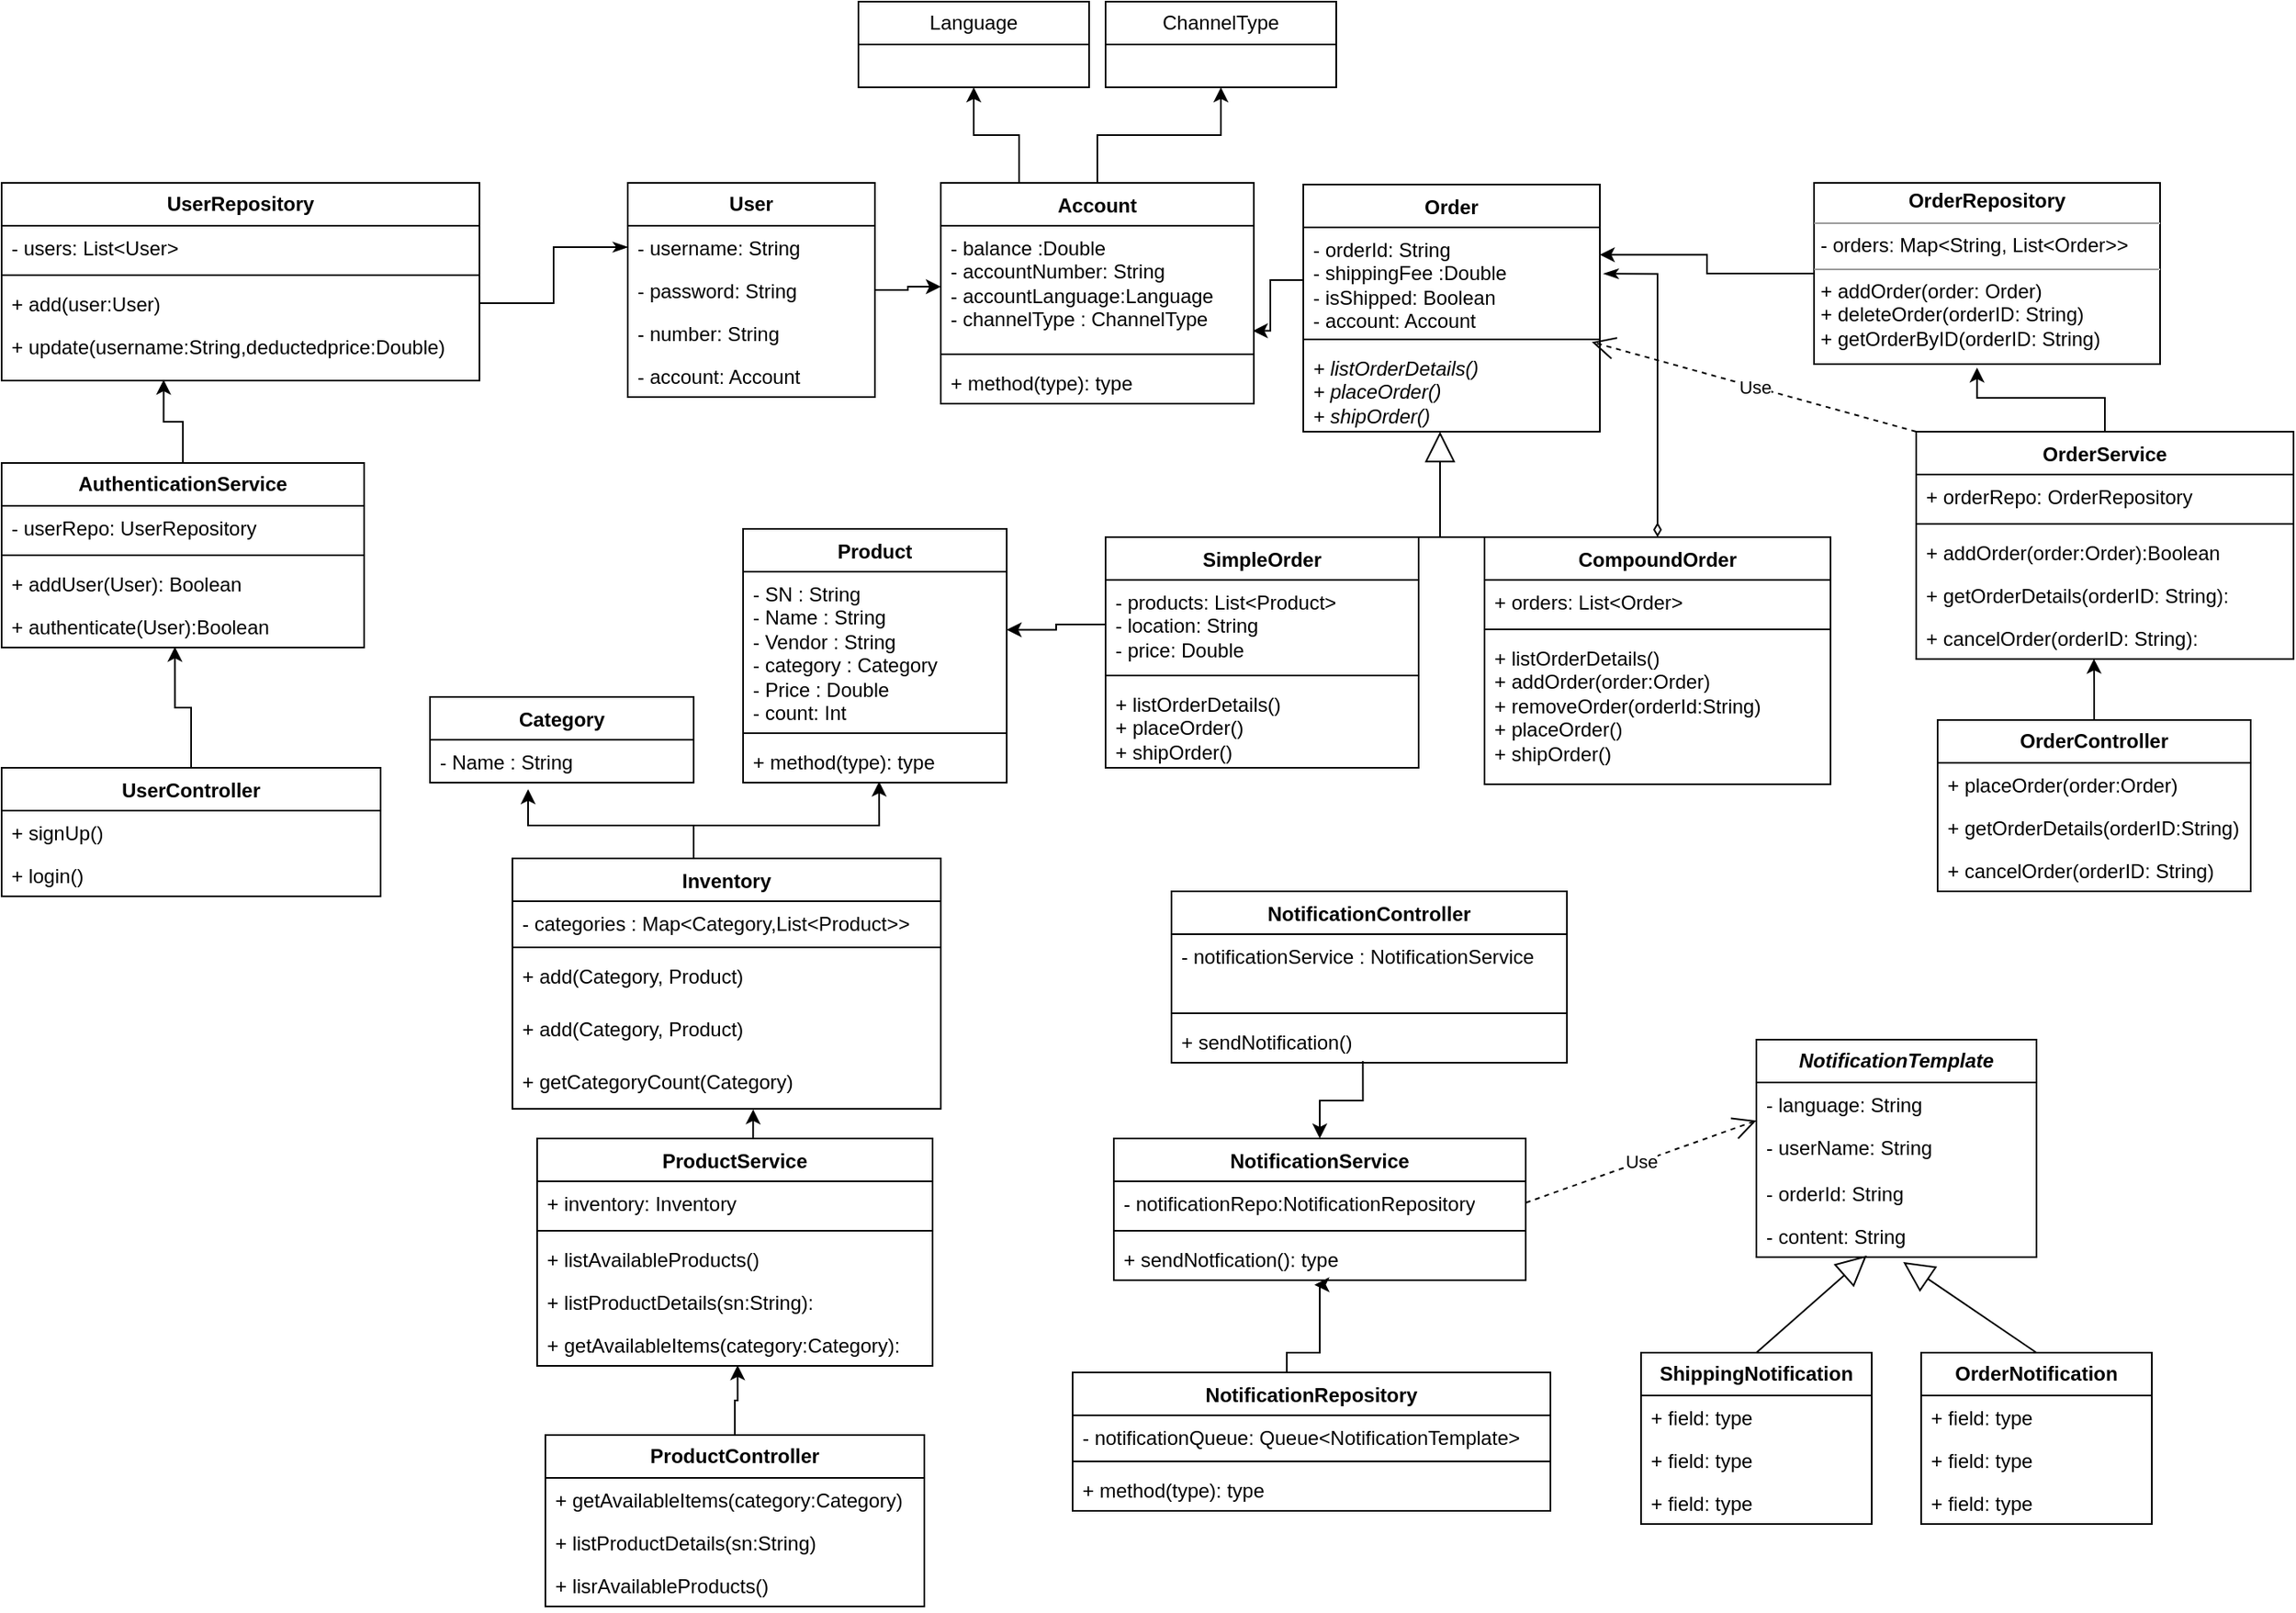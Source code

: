 <mxfile version="22.1.11" type="device">
  <diagram name="Page-1" id="ezWB19gvRVHxyUMwyJo4">
    <mxGraphModel dx="2140" dy="1865" grid="1" gridSize="10" guides="1" tooltips="1" connect="1" arrows="1" fold="1" page="1" pageScale="1" pageWidth="827" pageHeight="1169" background="none" math="0" shadow="0">
      <root>
        <mxCell id="0" />
        <mxCell id="1" parent="0" />
        <mxCell id="jAd_0k3JoRh1aV_-WotN-58" style="edgeStyle=orthogonalEdgeStyle;rounded=0;orthogonalLoop=1;jettySize=auto;html=1;entryX=0.372;entryY=1.154;entryDx=0;entryDy=0;entryPerimeter=0;" parent="1" source="sSTxeFwzz6aE_10y11AU-1" target="sSTxeFwzz6aE_10y11AU-6" edge="1">
          <mxGeometry relative="1" as="geometry">
            <mxPoint x="10" y="330" as="targetPoint" />
            <Array as="points">
              <mxPoint x="110" y="420" />
              <mxPoint x="10" y="420" />
            </Array>
          </mxGeometry>
        </mxCell>
        <mxCell id="sSTxeFwzz6aE_10y11AU-1" value="Inventory" style="swimlane;fontStyle=1;align=center;verticalAlign=top;childLayout=stackLayout;horizontal=1;startSize=26;horizontalStack=0;resizeParent=1;resizeParentMax=0;resizeLast=0;collapsible=1;marginBottom=0;whiteSpace=wrap;html=1;" parent="1" vertex="1">
          <mxGeometry y="440" width="260" height="152" as="geometry" />
        </mxCell>
        <mxCell id="sSTxeFwzz6aE_10y11AU-2" value="- categories : Map&amp;lt;Category,List&amp;lt;Product&amp;gt;&amp;gt;" style="text;strokeColor=none;fillColor=none;align=left;verticalAlign=top;spacingLeft=4;spacingRight=4;overflow=hidden;rotatable=0;points=[[0,0.5],[1,0.5]];portConstraint=eastwest;whiteSpace=wrap;html=1;" parent="sSTxeFwzz6aE_10y11AU-1" vertex="1">
          <mxGeometry y="26" width="260" height="24" as="geometry" />
        </mxCell>
        <mxCell id="sSTxeFwzz6aE_10y11AU-3" value="" style="line;strokeWidth=1;fillColor=none;align=left;verticalAlign=middle;spacingTop=-1;spacingLeft=3;spacingRight=3;rotatable=0;labelPosition=right;points=[];portConstraint=eastwest;strokeColor=inherit;" parent="sSTxeFwzz6aE_10y11AU-1" vertex="1">
          <mxGeometry y="50" width="260" height="8" as="geometry" />
        </mxCell>
        <mxCell id="XPgr3p0GNO_WvnNz8szD-36" value="+ add(Category, Product)" style="text;strokeColor=none;fillColor=none;align=left;verticalAlign=top;spacingLeft=4;spacingRight=4;overflow=hidden;rotatable=0;points=[[0,0.5],[1,0.5]];portConstraint=eastwest;whiteSpace=wrap;html=1;" parent="sSTxeFwzz6aE_10y11AU-1" vertex="1">
          <mxGeometry y="58" width="260" height="32" as="geometry" />
        </mxCell>
        <mxCell id="sSTxeFwzz6aE_10y11AU-4" value="+ add(Category, Product)" style="text;strokeColor=none;fillColor=none;align=left;verticalAlign=top;spacingLeft=4;spacingRight=4;overflow=hidden;rotatable=0;points=[[0,0.5],[1,0.5]];portConstraint=eastwest;whiteSpace=wrap;html=1;" parent="sSTxeFwzz6aE_10y11AU-1" vertex="1">
          <mxGeometry y="90" width="260" height="32" as="geometry" />
        </mxCell>
        <mxCell id="uDgZ4zNsF0MYCXIghiHv-1" value="+ getCategoryCount(Category)" style="text;strokeColor=none;fillColor=none;align=left;verticalAlign=top;spacingLeft=4;spacingRight=4;overflow=hidden;rotatable=0;points=[[0,0.5],[1,0.5]];portConstraint=eastwest;whiteSpace=wrap;html=1;" parent="sSTxeFwzz6aE_10y11AU-1" vertex="1">
          <mxGeometry y="122" width="260" height="30" as="geometry" />
        </mxCell>
        <mxCell id="sSTxeFwzz6aE_10y11AU-9" value="Product" style="swimlane;fontStyle=1;align=center;verticalAlign=top;childLayout=stackLayout;horizontal=1;startSize=26;horizontalStack=0;resizeParent=1;resizeParentMax=0;resizeLast=0;collapsible=1;marginBottom=0;whiteSpace=wrap;html=1;" parent="1" vertex="1">
          <mxGeometry x="140" y="240" width="160" height="154" as="geometry" />
        </mxCell>
        <mxCell id="sSTxeFwzz6aE_10y11AU-10" value="- SN : String&lt;br&gt;- Name : String&lt;br&gt;- Vendor : String&lt;br&gt;- category : Category&lt;br&gt;- Price : Double&lt;br&gt;- count: Int" style="text;strokeColor=none;fillColor=none;align=left;verticalAlign=top;spacingLeft=4;spacingRight=4;overflow=hidden;rotatable=0;points=[[0,0.5],[1,0.5]];portConstraint=eastwest;whiteSpace=wrap;html=1;" parent="sSTxeFwzz6aE_10y11AU-9" vertex="1">
          <mxGeometry y="26" width="160" height="94" as="geometry" />
        </mxCell>
        <mxCell id="sSTxeFwzz6aE_10y11AU-11" value="" style="line;strokeWidth=1;fillColor=none;align=left;verticalAlign=middle;spacingTop=-1;spacingLeft=3;spacingRight=3;rotatable=0;labelPosition=right;points=[];portConstraint=eastwest;strokeColor=inherit;" parent="sSTxeFwzz6aE_10y11AU-9" vertex="1">
          <mxGeometry y="120" width="160" height="8" as="geometry" />
        </mxCell>
        <mxCell id="sSTxeFwzz6aE_10y11AU-12" value="+ method(type): type" style="text;strokeColor=none;fillColor=none;align=left;verticalAlign=top;spacingLeft=4;spacingRight=4;overflow=hidden;rotatable=0;points=[[0,0.5],[1,0.5]];portConstraint=eastwest;whiteSpace=wrap;html=1;" parent="sSTxeFwzz6aE_10y11AU-9" vertex="1">
          <mxGeometry y="128" width="160" height="26" as="geometry" />
        </mxCell>
        <mxCell id="jAd_0k3JoRh1aV_-WotN-1" value="&lt;b&gt;User&lt;/b&gt;" style="swimlane;fontStyle=0;childLayout=stackLayout;horizontal=1;startSize=26;fillColor=none;horizontalStack=0;resizeParent=1;resizeParentMax=0;resizeLast=0;collapsible=1;marginBottom=0;whiteSpace=wrap;html=1;" parent="1" vertex="1">
          <mxGeometry x="70" y="30" width="150" height="130" as="geometry" />
        </mxCell>
        <mxCell id="jAd_0k3JoRh1aV_-WotN-2" value="- username: String" style="text;strokeColor=none;fillColor=none;align=left;verticalAlign=top;spacingLeft=4;spacingRight=4;overflow=hidden;rotatable=0;points=[[0,0.5],[1,0.5]];portConstraint=eastwest;whiteSpace=wrap;html=1;" parent="jAd_0k3JoRh1aV_-WotN-1" vertex="1">
          <mxGeometry y="26" width="150" height="26" as="geometry" />
        </mxCell>
        <mxCell id="jAd_0k3JoRh1aV_-WotN-3" value="- password: String" style="text;strokeColor=none;fillColor=none;align=left;verticalAlign=top;spacingLeft=4;spacingRight=4;overflow=hidden;rotatable=0;points=[[0,0.5],[1,0.5]];portConstraint=eastwest;whiteSpace=wrap;html=1;" parent="jAd_0k3JoRh1aV_-WotN-1" vertex="1">
          <mxGeometry y="52" width="150" height="26" as="geometry" />
        </mxCell>
        <mxCell id="jAd_0k3JoRh1aV_-WotN-4" value="- number: String" style="text;strokeColor=none;fillColor=none;align=left;verticalAlign=top;spacingLeft=4;spacingRight=4;overflow=hidden;rotatable=0;points=[[0,0.5],[1,0.5]];portConstraint=eastwest;whiteSpace=wrap;html=1;" parent="jAd_0k3JoRh1aV_-WotN-1" vertex="1">
          <mxGeometry y="78" width="150" height="26" as="geometry" />
        </mxCell>
        <mxCell id="jAd_0k3JoRh1aV_-WotN-47" value="- account: Account" style="text;strokeColor=none;fillColor=none;align=left;verticalAlign=top;spacingLeft=4;spacingRight=4;overflow=hidden;rotatable=0;points=[[0,0.5],[1,0.5]];portConstraint=eastwest;whiteSpace=wrap;html=1;" parent="jAd_0k3JoRh1aV_-WotN-1" vertex="1">
          <mxGeometry y="104" width="150" height="26" as="geometry" />
        </mxCell>
        <mxCell id="H5YXKVOn2lbgcyIjDE7c-7" style="edgeStyle=orthogonalEdgeStyle;rounded=0;orthogonalLoop=1;jettySize=auto;html=1;exitX=0.5;exitY=0;exitDx=0;exitDy=0;entryX=0.5;entryY=1;entryDx=0;entryDy=0;" edge="1" parent="1" source="jAd_0k3JoRh1aV_-WotN-6" target="H5YXKVOn2lbgcyIjDE7c-2">
          <mxGeometry relative="1" as="geometry" />
        </mxCell>
        <mxCell id="H5YXKVOn2lbgcyIjDE7c-14" style="edgeStyle=orthogonalEdgeStyle;rounded=0;orthogonalLoop=1;jettySize=auto;html=1;exitX=0.25;exitY=0;exitDx=0;exitDy=0;entryX=0.5;entryY=1;entryDx=0;entryDy=0;" edge="1" parent="1" source="jAd_0k3JoRh1aV_-WotN-6" target="H5YXKVOn2lbgcyIjDE7c-13">
          <mxGeometry relative="1" as="geometry" />
        </mxCell>
        <mxCell id="jAd_0k3JoRh1aV_-WotN-6" value="Account" style="swimlane;fontStyle=1;align=center;verticalAlign=top;childLayout=stackLayout;horizontal=1;startSize=26;horizontalStack=0;resizeParent=1;resizeParentMax=0;resizeLast=0;collapsible=1;marginBottom=0;whiteSpace=wrap;html=1;" parent="1" vertex="1">
          <mxGeometry x="260" y="30" width="190" height="134" as="geometry" />
        </mxCell>
        <mxCell id="jAd_0k3JoRh1aV_-WotN-7" value="- balance :Double&lt;br&gt;- accountNumber: String&lt;br&gt;- accountLanguage:Language&lt;br&gt;- channelType : ChannelType" style="text;strokeColor=none;fillColor=none;align=left;verticalAlign=top;spacingLeft=4;spacingRight=4;overflow=hidden;rotatable=0;points=[[0,0.5],[1,0.5]];portConstraint=eastwest;whiteSpace=wrap;html=1;" parent="jAd_0k3JoRh1aV_-WotN-6" vertex="1">
          <mxGeometry y="26" width="190" height="74" as="geometry" />
        </mxCell>
        <mxCell id="jAd_0k3JoRh1aV_-WotN-8" value="" style="line;strokeWidth=1;fillColor=none;align=left;verticalAlign=middle;spacingTop=-1;spacingLeft=3;spacingRight=3;rotatable=0;labelPosition=right;points=[];portConstraint=eastwest;strokeColor=inherit;" parent="jAd_0k3JoRh1aV_-WotN-6" vertex="1">
          <mxGeometry y="100" width="190" height="8" as="geometry" />
        </mxCell>
        <mxCell id="jAd_0k3JoRh1aV_-WotN-9" value="+ method(type): type" style="text;strokeColor=none;fillColor=none;align=left;verticalAlign=top;spacingLeft=4;spacingRight=4;overflow=hidden;rotatable=0;points=[[0,0.5],[1,0.5]];portConstraint=eastwest;whiteSpace=wrap;html=1;" parent="jAd_0k3JoRh1aV_-WotN-6" vertex="1">
          <mxGeometry y="108" width="190" height="26" as="geometry" />
        </mxCell>
        <mxCell id="jAd_0k3JoRh1aV_-WotN-15" value="Order" style="swimlane;fontStyle=1;align=center;verticalAlign=top;childLayout=stackLayout;horizontal=1;startSize=26;horizontalStack=0;resizeParent=1;resizeParentMax=0;resizeLast=0;collapsible=1;marginBottom=0;whiteSpace=wrap;html=1;" parent="1" vertex="1">
          <mxGeometry x="480" y="31" width="180" height="150" as="geometry" />
        </mxCell>
        <mxCell id="jAd_0k3JoRh1aV_-WotN-16" value="- orderId: String&lt;br&gt;- shippingFee :Double&lt;br&gt;- isShipped: Boolean&lt;br&gt;- account: Account" style="text;strokeColor=none;fillColor=none;align=left;verticalAlign=top;spacingLeft=4;spacingRight=4;overflow=hidden;rotatable=0;points=[[0,0.5],[1,0.5]];portConstraint=eastwest;whiteSpace=wrap;html=1;" parent="jAd_0k3JoRh1aV_-WotN-15" vertex="1">
          <mxGeometry y="26" width="180" height="64" as="geometry" />
        </mxCell>
        <mxCell id="jAd_0k3JoRh1aV_-WotN-17" value="" style="line;strokeWidth=1;fillColor=none;align=left;verticalAlign=middle;spacingTop=-1;spacingLeft=3;spacingRight=3;rotatable=0;labelPosition=right;points=[];portConstraint=eastwest;strokeColor=inherit;" parent="jAd_0k3JoRh1aV_-WotN-15" vertex="1">
          <mxGeometry y="90" width="180" height="8" as="geometry" />
        </mxCell>
        <mxCell id="jAd_0k3JoRh1aV_-WotN-18" value="&lt;i&gt;+ listOrderDetails()&lt;br&gt;+ placeOrder()&lt;br&gt;+ shipOrder()&lt;br&gt;&lt;br&gt;&lt;/i&gt;" style="text;strokeColor=none;fillColor=none;align=left;verticalAlign=top;spacingLeft=4;spacingRight=4;overflow=hidden;rotatable=0;points=[[0,0.5],[1,0.5]];portConstraint=eastwest;whiteSpace=wrap;html=1;" parent="jAd_0k3JoRh1aV_-WotN-15" vertex="1">
          <mxGeometry y="98" width="180" height="52" as="geometry" />
        </mxCell>
        <mxCell id="jAd_0k3JoRh1aV_-WotN-37" style="edgeStyle=orthogonalEdgeStyle;rounded=0;orthogonalLoop=1;jettySize=auto;html=1;endArrow=none;endFill=0;" parent="1" source="jAd_0k3JoRh1aV_-WotN-23" edge="1">
          <mxGeometry relative="1" as="geometry">
            <mxPoint x="560" y="245" as="targetPoint" />
            <Array as="points">
              <mxPoint x="650" y="245" />
              <mxPoint x="650" y="245" />
            </Array>
          </mxGeometry>
        </mxCell>
        <mxCell id="jAd_0k3JoRh1aV_-WotN-23" value="CompoundOrder" style="swimlane;fontStyle=1;align=center;verticalAlign=top;childLayout=stackLayout;horizontal=1;startSize=26;horizontalStack=0;resizeParent=1;resizeParentMax=0;resizeLast=0;collapsible=1;marginBottom=0;whiteSpace=wrap;html=1;" parent="1" vertex="1">
          <mxGeometry x="590" y="245" width="210" height="150" as="geometry" />
        </mxCell>
        <mxCell id="jAd_0k3JoRh1aV_-WotN-24" value="+ orders: List&amp;lt;Order&amp;gt;" style="text;strokeColor=none;fillColor=none;align=left;verticalAlign=top;spacingLeft=4;spacingRight=4;overflow=hidden;rotatable=0;points=[[0,0.5],[1,0.5]];portConstraint=eastwest;whiteSpace=wrap;html=1;" parent="jAd_0k3JoRh1aV_-WotN-23" vertex="1">
          <mxGeometry y="26" width="210" height="26" as="geometry" />
        </mxCell>
        <mxCell id="jAd_0k3JoRh1aV_-WotN-25" value="" style="line;strokeWidth=1;fillColor=none;align=left;verticalAlign=middle;spacingTop=-1;spacingLeft=3;spacingRight=3;rotatable=0;labelPosition=right;points=[];portConstraint=eastwest;strokeColor=inherit;" parent="jAd_0k3JoRh1aV_-WotN-23" vertex="1">
          <mxGeometry y="52" width="210" height="8" as="geometry" />
        </mxCell>
        <mxCell id="jAd_0k3JoRh1aV_-WotN-26" value="+ listOrderDetails()&lt;br&gt;+ addOrder(order:Order)&lt;br&gt;+ removeOrder(orderId:String)&lt;br style=&quot;border-color: var(--border-color);&quot;&gt;+ placeOrder()&lt;br style=&quot;border-color: var(--border-color);&quot;&gt;+ shipOrder()" style="text;strokeColor=none;fillColor=none;align=left;verticalAlign=top;spacingLeft=4;spacingRight=4;overflow=hidden;rotatable=0;points=[[0,0.5],[1,0.5]];portConstraint=eastwest;whiteSpace=wrap;html=1;" parent="jAd_0k3JoRh1aV_-WotN-23" vertex="1">
          <mxGeometry y="60" width="210" height="90" as="geometry" />
        </mxCell>
        <mxCell id="jAd_0k3JoRh1aV_-WotN-31" value="" style="endArrow=block;endSize=16;endFill=0;html=1;rounded=0;exitX=0.5;exitY=0;exitDx=0;exitDy=0;" parent="1" source="jAd_0k3JoRh1aV_-WotN-39" edge="1">
          <mxGeometry x="0.54" y="-5" width="160" relative="1" as="geometry">
            <mxPoint x="442.64" y="325.6" as="sourcePoint" />
            <mxPoint x="563" y="181" as="targetPoint" />
            <Array as="points">
              <mxPoint x="563" y="245" />
            </Array>
            <mxPoint as="offset" />
          </mxGeometry>
        </mxCell>
        <mxCell id="jAd_0k3JoRh1aV_-WotN-38" style="edgeStyle=orthogonalEdgeStyle;rounded=0;orthogonalLoop=1;jettySize=auto;html=1;entryX=1.013;entryY=0.44;entryDx=0;entryDy=0;entryPerimeter=0;startArrow=diamondThin;startFill=0;targetPerimeterSpacing=5;endArrow=classicThin;endFill=1;" parent="1" source="jAd_0k3JoRh1aV_-WotN-23" target="jAd_0k3JoRh1aV_-WotN-16" edge="1">
          <mxGeometry relative="1" as="geometry" />
        </mxCell>
        <mxCell id="jAd_0k3JoRh1aV_-WotN-39" value="SimpleOrder" style="swimlane;fontStyle=1;align=center;verticalAlign=top;childLayout=stackLayout;horizontal=1;startSize=26;horizontalStack=0;resizeParent=1;resizeParentMax=0;resizeLast=0;collapsible=1;marginBottom=0;whiteSpace=wrap;html=1;" parent="1" vertex="1">
          <mxGeometry x="360" y="245" width="190" height="140" as="geometry" />
        </mxCell>
        <mxCell id="jAd_0k3JoRh1aV_-WotN-40" value="- products: List&amp;lt;Product&amp;gt;&lt;br&gt;- location: String&lt;br&gt;- price: Double" style="text;strokeColor=none;fillColor=none;align=left;verticalAlign=top;spacingLeft=4;spacingRight=4;overflow=hidden;rotatable=0;points=[[0,0.5],[1,0.5]];portConstraint=eastwest;whiteSpace=wrap;html=1;" parent="jAd_0k3JoRh1aV_-WotN-39" vertex="1">
          <mxGeometry y="26" width="190" height="54" as="geometry" />
        </mxCell>
        <mxCell id="jAd_0k3JoRh1aV_-WotN-41" value="" style="line;strokeWidth=1;fillColor=none;align=left;verticalAlign=middle;spacingTop=-1;spacingLeft=3;spacingRight=3;rotatable=0;labelPosition=right;points=[];portConstraint=eastwest;strokeColor=inherit;" parent="jAd_0k3JoRh1aV_-WotN-39" vertex="1">
          <mxGeometry y="80" width="190" height="8" as="geometry" />
        </mxCell>
        <mxCell id="jAd_0k3JoRh1aV_-WotN-42" value="&lt;span style=&quot;border-color: var(--border-color);&quot;&gt;+ listOrderDetails()&lt;br&gt;&lt;span style=&quot;border-color: var(--border-color);&quot;&gt;+ placeOrder()&lt;br style=&quot;border-color: var(--border-color);&quot;&gt;+ shipOrder()&lt;/span&gt;&lt;br&gt;&lt;/span&gt;" style="text;strokeColor=none;fillColor=none;align=left;verticalAlign=top;spacingLeft=4;spacingRight=4;overflow=hidden;rotatable=0;points=[[0,0.5],[1,0.5]];portConstraint=eastwest;whiteSpace=wrap;html=1;" parent="jAd_0k3JoRh1aV_-WotN-39" vertex="1">
          <mxGeometry y="88" width="190" height="52" as="geometry" />
        </mxCell>
        <mxCell id="jAd_0k3JoRh1aV_-WotN-44" value="&lt;p style=&quot;margin:0px;margin-top:4px;text-align:center;&quot;&gt;&lt;b&gt;OrderRepository&lt;/b&gt;&lt;/p&gt;&lt;hr size=&quot;1&quot;&gt;&lt;p style=&quot;margin:0px;margin-left:4px;&quot;&gt;- orders: Map&amp;lt;String, List&amp;lt;Order&amp;gt;&amp;gt;&lt;/p&gt;&lt;hr size=&quot;1&quot;&gt;&lt;p style=&quot;margin:0px;margin-left:4px;&quot;&gt;+ addOrder(order: Order)&lt;/p&gt;&lt;p style=&quot;margin:0px;margin-left:4px;&quot;&gt;+ deleteOrder(orderID: String)&lt;/p&gt;&lt;p style=&quot;margin:0px;margin-left:4px;&quot;&gt;+ getOrderByID(orderID: String)&lt;/p&gt;" style="verticalAlign=top;align=left;overflow=fill;fontSize=12;fontFamily=Helvetica;html=1;whiteSpace=wrap;" parent="1" vertex="1">
          <mxGeometry x="790" y="30" width="210" height="110" as="geometry" />
        </mxCell>
        <mxCell id="jAd_0k3JoRh1aV_-WotN-48" style="edgeStyle=orthogonalEdgeStyle;rounded=0;orthogonalLoop=1;jettySize=auto;html=1;entryX=0.997;entryY=0.862;entryDx=0;entryDy=0;entryPerimeter=0;" parent="1" source="jAd_0k3JoRh1aV_-WotN-16" target="jAd_0k3JoRh1aV_-WotN-7" edge="1">
          <mxGeometry relative="1" as="geometry" />
        </mxCell>
        <mxCell id="jAd_0k3JoRh1aV_-WotN-49" style="edgeStyle=orthogonalEdgeStyle;rounded=0;orthogonalLoop=1;jettySize=auto;html=1;entryX=1;entryY=0.259;entryDx=0;entryDy=0;entryPerimeter=0;" parent="1" source="jAd_0k3JoRh1aV_-WotN-44" target="jAd_0k3JoRh1aV_-WotN-16" edge="1">
          <mxGeometry relative="1" as="geometry" />
        </mxCell>
        <mxCell id="sSTxeFwzz6aE_10y11AU-5" value="Category" style="swimlane;fontStyle=1;align=center;verticalAlign=top;childLayout=stackLayout;horizontal=1;startSize=26;horizontalStack=0;resizeParent=1;resizeParentMax=0;resizeLast=0;collapsible=1;marginBottom=0;whiteSpace=wrap;html=1;" parent="1" vertex="1">
          <mxGeometry x="-50" y="342" width="160" height="52" as="geometry" />
        </mxCell>
        <mxCell id="sSTxeFwzz6aE_10y11AU-6" value="- Name : String" style="text;strokeColor=none;fillColor=none;align=left;verticalAlign=top;spacingLeft=4;spacingRight=4;overflow=hidden;rotatable=0;points=[[0,0.5],[1,0.5]];portConstraint=eastwest;whiteSpace=wrap;html=1;" parent="sSTxeFwzz6aE_10y11AU-5" vertex="1">
          <mxGeometry y="26" width="160" height="26" as="geometry" />
        </mxCell>
        <mxCell id="jAd_0k3JoRh1aV_-WotN-50" style="edgeStyle=orthogonalEdgeStyle;rounded=0;orthogonalLoop=1;jettySize=auto;html=1;entryX=1;entryY=0.375;entryDx=0;entryDy=0;entryPerimeter=0;" parent="1" source="jAd_0k3JoRh1aV_-WotN-40" target="sSTxeFwzz6aE_10y11AU-10" edge="1">
          <mxGeometry relative="1" as="geometry" />
        </mxCell>
        <mxCell id="jAd_0k3JoRh1aV_-WotN-57" style="edgeStyle=orthogonalEdgeStyle;rounded=0;orthogonalLoop=1;jettySize=auto;html=1;entryX=0.516;entryY=0.977;entryDx=0;entryDy=0;entryPerimeter=0;" parent="1" source="sSTxeFwzz6aE_10y11AU-1" target="sSTxeFwzz6aE_10y11AU-12" edge="1">
          <mxGeometry relative="1" as="geometry">
            <Array as="points">
              <mxPoint x="110" y="420" />
              <mxPoint x="223" y="420" />
            </Array>
          </mxGeometry>
        </mxCell>
        <mxCell id="jAd_0k3JoRh1aV_-WotN-73" style="edgeStyle=orthogonalEdgeStyle;rounded=0;orthogonalLoop=1;jettySize=auto;html=1;entryX=0.478;entryY=0.985;entryDx=0;entryDy=0;entryPerimeter=0;" parent="1" source="jAd_0k3JoRh1aV_-WotN-59" target="jAd_0k3JoRh1aV_-WotN-71" edge="1">
          <mxGeometry relative="1" as="geometry">
            <Array as="points" />
            <mxPoint x="-515" y="158" as="targetPoint" />
          </mxGeometry>
        </mxCell>
        <mxCell id="jAd_0k3JoRh1aV_-WotN-59" value="UserController" style="swimlane;fontStyle=1;align=center;verticalAlign=top;childLayout=stackLayout;horizontal=1;startSize=26;horizontalStack=0;resizeParent=1;resizeParentMax=0;resizeLast=0;collapsible=1;marginBottom=0;whiteSpace=wrap;html=1;" parent="1" vertex="1">
          <mxGeometry x="-310" y="385" width="230" height="78" as="geometry" />
        </mxCell>
        <mxCell id="jAd_0k3JoRh1aV_-WotN-62" value="+ signUp()" style="text;strokeColor=none;fillColor=none;align=left;verticalAlign=top;spacingLeft=4;spacingRight=4;overflow=hidden;rotatable=0;points=[[0,0.5],[1,0.5]];portConstraint=eastwest;whiteSpace=wrap;html=1;" parent="jAd_0k3JoRh1aV_-WotN-59" vertex="1">
          <mxGeometry y="26" width="230" height="26" as="geometry" />
        </mxCell>
        <mxCell id="jAd_0k3JoRh1aV_-WotN-79" value="+ login()" style="text;strokeColor=none;fillColor=none;align=left;verticalAlign=top;spacingLeft=4;spacingRight=4;overflow=hidden;rotatable=0;points=[[0,0.5],[1,0.5]];portConstraint=eastwest;whiteSpace=wrap;html=1;" parent="jAd_0k3JoRh1aV_-WotN-59" vertex="1">
          <mxGeometry y="52" width="230" height="26" as="geometry" />
        </mxCell>
        <mxCell id="jAd_0k3JoRh1aV_-WotN-64" value="&lt;b&gt;UserRepository&lt;/b&gt;" style="swimlane;fontStyle=0;childLayout=stackLayout;horizontal=1;startSize=26;fillColor=none;horizontalStack=0;resizeParent=1;resizeParentMax=0;resizeLast=0;collapsible=1;marginBottom=0;whiteSpace=wrap;html=1;" parent="1" vertex="1">
          <mxGeometry x="-310" y="30" width="290" height="120" as="geometry" />
        </mxCell>
        <mxCell id="jAd_0k3JoRh1aV_-WotN-86" value="- users: List&amp;lt;User&amp;gt;" style="text;strokeColor=none;fillColor=none;align=left;verticalAlign=top;spacingLeft=4;spacingRight=4;overflow=hidden;rotatable=0;points=[[0,0.5],[1,0.5]];portConstraint=eastwest;whiteSpace=wrap;html=1;" parent="jAd_0k3JoRh1aV_-WotN-64" vertex="1">
          <mxGeometry y="26" width="290" height="26" as="geometry" />
        </mxCell>
        <mxCell id="jAd_0k3JoRh1aV_-WotN-87" value="" style="line;strokeWidth=1;fillColor=none;align=left;verticalAlign=middle;spacingTop=-1;spacingLeft=3;spacingRight=3;rotatable=0;labelPosition=right;points=[];portConstraint=eastwest;strokeColor=inherit;" parent="jAd_0k3JoRh1aV_-WotN-64" vertex="1">
          <mxGeometry y="52" width="290" height="8" as="geometry" />
        </mxCell>
        <mxCell id="jAd_0k3JoRh1aV_-WotN-65" value="+ add(user:User)" style="text;strokeColor=none;fillColor=none;align=left;verticalAlign=top;spacingLeft=4;spacingRight=4;overflow=hidden;rotatable=0;points=[[0,0.5],[1,0.5]];portConstraint=eastwest;whiteSpace=wrap;html=1;" parent="jAd_0k3JoRh1aV_-WotN-64" vertex="1">
          <mxGeometry y="60" width="290" height="26" as="geometry" />
        </mxCell>
        <mxCell id="uDgZ4zNsF0MYCXIghiHv-18" value="+ update(username:String,deductedprice:Double)" style="text;strokeColor=none;fillColor=none;align=left;verticalAlign=top;spacingLeft=4;spacingRight=4;overflow=hidden;rotatable=0;points=[[0,0.5],[1,0.5]];portConstraint=eastwest;whiteSpace=wrap;html=1;" parent="jAd_0k3JoRh1aV_-WotN-64" vertex="1">
          <mxGeometry y="86" width="290" height="34" as="geometry" />
        </mxCell>
        <mxCell id="jAd_0k3JoRh1aV_-WotN-69" value="&lt;b&gt;AuthenticationService&lt;/b&gt;" style="swimlane;fontStyle=0;childLayout=stackLayout;horizontal=1;startSize=26;fillColor=none;horizontalStack=0;resizeParent=1;resizeParentMax=0;resizeLast=0;collapsible=1;marginBottom=0;whiteSpace=wrap;html=1;" parent="1" vertex="1">
          <mxGeometry x="-310" y="200" width="220" height="112" as="geometry" />
        </mxCell>
        <mxCell id="jAd_0k3JoRh1aV_-WotN-78" value="- userRepo: UserRepository" style="text;strokeColor=none;fillColor=none;align=left;verticalAlign=top;spacingLeft=4;spacingRight=4;overflow=hidden;rotatable=0;points=[[0,0.5],[1,0.5]];portConstraint=eastwest;whiteSpace=wrap;html=1;" parent="jAd_0k3JoRh1aV_-WotN-69" vertex="1">
          <mxGeometry y="26" width="220" height="26" as="geometry" />
        </mxCell>
        <mxCell id="jAd_0k3JoRh1aV_-WotN-76" value="" style="line;strokeWidth=1;fillColor=none;align=left;verticalAlign=middle;spacingTop=-1;spacingLeft=3;spacingRight=3;rotatable=0;labelPosition=right;points=[];portConstraint=eastwest;strokeColor=inherit;" parent="jAd_0k3JoRh1aV_-WotN-69" vertex="1">
          <mxGeometry y="52" width="220" height="8" as="geometry" />
        </mxCell>
        <mxCell id="jAd_0k3JoRh1aV_-WotN-70" value="+ addUser(User): Boolean" style="text;strokeColor=none;fillColor=none;align=left;verticalAlign=top;spacingLeft=4;spacingRight=4;overflow=hidden;rotatable=0;points=[[0,0.5],[1,0.5]];portConstraint=eastwest;whiteSpace=wrap;html=1;" parent="jAd_0k3JoRh1aV_-WotN-69" vertex="1">
          <mxGeometry y="60" width="220" height="26" as="geometry" />
        </mxCell>
        <mxCell id="jAd_0k3JoRh1aV_-WotN-71" value="+ authenticate(User):Boolean" style="text;strokeColor=none;fillColor=none;align=left;verticalAlign=top;spacingLeft=4;spacingRight=4;overflow=hidden;rotatable=0;points=[[0,0.5],[1,0.5]];portConstraint=eastwest;whiteSpace=wrap;html=1;" parent="jAd_0k3JoRh1aV_-WotN-69" vertex="1">
          <mxGeometry y="86" width="220" height="26" as="geometry" />
        </mxCell>
        <mxCell id="jAd_0k3JoRh1aV_-WotN-75" style="edgeStyle=orthogonalEdgeStyle;rounded=0;orthogonalLoop=1;jettySize=auto;html=1;entryX=0.339;entryY=0.985;entryDx=0;entryDy=0;entryPerimeter=0;" parent="1" source="jAd_0k3JoRh1aV_-WotN-69" target="uDgZ4zNsF0MYCXIghiHv-18" edge="1">
          <mxGeometry relative="1" as="geometry">
            <mxPoint x="-363.12" y="87.852" as="targetPoint" />
          </mxGeometry>
        </mxCell>
        <mxCell id="jAd_0k3JoRh1aV_-WotN-80" style="edgeStyle=orthogonalEdgeStyle;rounded=0;orthogonalLoop=1;jettySize=auto;html=1;entryX=0;entryY=0.5;entryDx=0;entryDy=0;endArrow=classicThin;endFill=1;" parent="1" source="jAd_0k3JoRh1aV_-WotN-65" target="jAd_0k3JoRh1aV_-WotN-2" edge="1">
          <mxGeometry relative="1" as="geometry" />
        </mxCell>
        <mxCell id="jAd_0k3JoRh1aV_-WotN-82" value="&lt;b&gt;OrderController&lt;/b&gt;" style="swimlane;fontStyle=0;childLayout=stackLayout;horizontal=1;startSize=26;fillColor=none;horizontalStack=0;resizeParent=1;resizeParentMax=0;resizeLast=0;collapsible=1;marginBottom=0;whiteSpace=wrap;html=1;" parent="1" vertex="1">
          <mxGeometry x="865" y="356" width="190" height="104" as="geometry" />
        </mxCell>
        <mxCell id="jAd_0k3JoRh1aV_-WotN-83" value="+ placeOrder(order:Order)" style="text;strokeColor=none;fillColor=none;align=left;verticalAlign=top;spacingLeft=4;spacingRight=4;overflow=hidden;rotatable=0;points=[[0,0.5],[1,0.5]];portConstraint=eastwest;whiteSpace=wrap;html=1;" parent="jAd_0k3JoRh1aV_-WotN-82" vertex="1">
          <mxGeometry y="26" width="190" height="26" as="geometry" />
        </mxCell>
        <mxCell id="jAd_0k3JoRh1aV_-WotN-84" value="+ getOrderDetails(orderID:String)" style="text;strokeColor=none;fillColor=none;align=left;verticalAlign=top;spacingLeft=4;spacingRight=4;overflow=hidden;rotatable=0;points=[[0,0.5],[1,0.5]];portConstraint=eastwest;whiteSpace=wrap;html=1;" parent="jAd_0k3JoRh1aV_-WotN-82" vertex="1">
          <mxGeometry y="52" width="190" height="26" as="geometry" />
        </mxCell>
        <mxCell id="jAd_0k3JoRh1aV_-WotN-85" value="+ cancelOrder(orderID: String)" style="text;strokeColor=none;fillColor=none;align=left;verticalAlign=top;spacingLeft=4;spacingRight=4;overflow=hidden;rotatable=0;points=[[0,0.5],[1,0.5]];portConstraint=eastwest;whiteSpace=wrap;html=1;" parent="jAd_0k3JoRh1aV_-WotN-82" vertex="1">
          <mxGeometry y="78" width="190" height="26" as="geometry" />
        </mxCell>
        <mxCell id="jAd_0k3JoRh1aV_-WotN-88" value="OrderService" style="swimlane;fontStyle=1;align=center;verticalAlign=top;childLayout=stackLayout;horizontal=1;startSize=26;horizontalStack=0;resizeParent=1;resizeParentMax=0;resizeLast=0;collapsible=1;marginBottom=0;whiteSpace=wrap;html=1;" parent="1" vertex="1">
          <mxGeometry x="852" y="181" width="229" height="138" as="geometry" />
        </mxCell>
        <mxCell id="jAd_0k3JoRh1aV_-WotN-89" value="+ orderRepo: OrderRepository" style="text;strokeColor=none;fillColor=none;align=left;verticalAlign=top;spacingLeft=4;spacingRight=4;overflow=hidden;rotatable=0;points=[[0,0.5],[1,0.5]];portConstraint=eastwest;whiteSpace=wrap;html=1;" parent="jAd_0k3JoRh1aV_-WotN-88" vertex="1">
          <mxGeometry y="26" width="229" height="26" as="geometry" />
        </mxCell>
        <mxCell id="jAd_0k3JoRh1aV_-WotN-90" value="" style="line;strokeWidth=1;fillColor=none;align=left;verticalAlign=middle;spacingTop=-1;spacingLeft=3;spacingRight=3;rotatable=0;labelPosition=right;points=[];portConstraint=eastwest;strokeColor=inherit;" parent="jAd_0k3JoRh1aV_-WotN-88" vertex="1">
          <mxGeometry y="52" width="229" height="8" as="geometry" />
        </mxCell>
        <mxCell id="jAd_0k3JoRh1aV_-WotN-92" value="+ addOrder(order:Order):Boolean" style="text;strokeColor=none;fillColor=none;align=left;verticalAlign=top;spacingLeft=4;spacingRight=4;overflow=hidden;rotatable=0;points=[[0,0.5],[1,0.5]];portConstraint=eastwest;whiteSpace=wrap;html=1;" parent="jAd_0k3JoRh1aV_-WotN-88" vertex="1">
          <mxGeometry y="60" width="229" height="26" as="geometry" />
        </mxCell>
        <mxCell id="jAd_0k3JoRh1aV_-WotN-91" value="+ getOrderDetails(orderID: String):" style="text;strokeColor=none;fillColor=none;align=left;verticalAlign=top;spacingLeft=4;spacingRight=4;overflow=hidden;rotatable=0;points=[[0,0.5],[1,0.5]];portConstraint=eastwest;whiteSpace=wrap;html=1;" parent="jAd_0k3JoRh1aV_-WotN-88" vertex="1">
          <mxGeometry y="86" width="229" height="26" as="geometry" />
        </mxCell>
        <mxCell id="jAd_0k3JoRh1aV_-WotN-93" value="+ cancelOrder(orderID: String):" style="text;strokeColor=none;fillColor=none;align=left;verticalAlign=top;spacingLeft=4;spacingRight=4;overflow=hidden;rotatable=0;points=[[0,0.5],[1,0.5]];portConstraint=eastwest;whiteSpace=wrap;html=1;" parent="jAd_0k3JoRh1aV_-WotN-88" vertex="1">
          <mxGeometry y="112" width="229" height="26" as="geometry" />
        </mxCell>
        <mxCell id="jAd_0k3JoRh1aV_-WotN-94" style="edgeStyle=orthogonalEdgeStyle;rounded=0;orthogonalLoop=1;jettySize=auto;html=1;entryX=0.471;entryY=1.019;entryDx=0;entryDy=0;entryPerimeter=0;" parent="1" source="jAd_0k3JoRh1aV_-WotN-88" target="jAd_0k3JoRh1aV_-WotN-44" edge="1">
          <mxGeometry relative="1" as="geometry" />
        </mxCell>
        <mxCell id="jAd_0k3JoRh1aV_-WotN-95" style="edgeStyle=orthogonalEdgeStyle;rounded=0;orthogonalLoop=1;jettySize=auto;html=1;entryX=0.471;entryY=0.993;entryDx=0;entryDy=0;entryPerimeter=0;" parent="1" source="jAd_0k3JoRh1aV_-WotN-82" target="jAd_0k3JoRh1aV_-WotN-93" edge="1">
          <mxGeometry relative="1" as="geometry" />
        </mxCell>
        <mxCell id="uDgZ4zNsF0MYCXIghiHv-2" value="ProductService" style="swimlane;fontStyle=1;align=center;verticalAlign=top;childLayout=stackLayout;horizontal=1;startSize=26;horizontalStack=0;resizeParent=1;resizeParentMax=0;resizeLast=0;collapsible=1;marginBottom=0;whiteSpace=wrap;html=1;" parent="1" vertex="1">
          <mxGeometry x="15" y="610" width="240" height="138" as="geometry" />
        </mxCell>
        <mxCell id="uDgZ4zNsF0MYCXIghiHv-3" value="+ inventory: Inventory" style="text;strokeColor=none;fillColor=none;align=left;verticalAlign=top;spacingLeft=4;spacingRight=4;overflow=hidden;rotatable=0;points=[[0,0.5],[1,0.5]];portConstraint=eastwest;whiteSpace=wrap;html=1;" parent="uDgZ4zNsF0MYCXIghiHv-2" vertex="1">
          <mxGeometry y="26" width="240" height="26" as="geometry" />
        </mxCell>
        <mxCell id="uDgZ4zNsF0MYCXIghiHv-4" value="" style="line;strokeWidth=1;fillColor=none;align=left;verticalAlign=middle;spacingTop=-1;spacingLeft=3;spacingRight=3;rotatable=0;labelPosition=right;points=[];portConstraint=eastwest;strokeColor=inherit;" parent="uDgZ4zNsF0MYCXIghiHv-2" vertex="1">
          <mxGeometry y="52" width="240" height="8" as="geometry" />
        </mxCell>
        <mxCell id="uDgZ4zNsF0MYCXIghiHv-5" value="+ listAvailableProducts()" style="text;strokeColor=none;fillColor=none;align=left;verticalAlign=top;spacingLeft=4;spacingRight=4;overflow=hidden;rotatable=0;points=[[0,0.5],[1,0.5]];portConstraint=eastwest;whiteSpace=wrap;html=1;" parent="uDgZ4zNsF0MYCXIghiHv-2" vertex="1">
          <mxGeometry y="60" width="240" height="26" as="geometry" />
        </mxCell>
        <mxCell id="uDgZ4zNsF0MYCXIghiHv-8" value="+ listProductDetails(sn:String):" style="text;strokeColor=none;fillColor=none;align=left;verticalAlign=top;spacingLeft=4;spacingRight=4;overflow=hidden;rotatable=0;points=[[0,0.5],[1,0.5]];portConstraint=eastwest;whiteSpace=wrap;html=1;" parent="uDgZ4zNsF0MYCXIghiHv-2" vertex="1">
          <mxGeometry y="86" width="240" height="26" as="geometry" />
        </mxCell>
        <mxCell id="uDgZ4zNsF0MYCXIghiHv-6" value="+ getAvailableItems(category:Category):" style="text;strokeColor=none;fillColor=none;align=left;verticalAlign=top;spacingLeft=4;spacingRight=4;overflow=hidden;rotatable=0;points=[[0,0.5],[1,0.5]];portConstraint=eastwest;whiteSpace=wrap;html=1;" parent="uDgZ4zNsF0MYCXIghiHv-2" vertex="1">
          <mxGeometry y="112" width="240" height="26" as="geometry" />
        </mxCell>
        <mxCell id="uDgZ4zNsF0MYCXIghiHv-9" value="&lt;b&gt;ProductController&lt;/b&gt;" style="swimlane;fontStyle=0;childLayout=stackLayout;horizontal=1;startSize=26;fillColor=none;horizontalStack=0;resizeParent=1;resizeParentMax=0;resizeLast=0;collapsible=1;marginBottom=0;whiteSpace=wrap;html=1;" parent="1" vertex="1">
          <mxGeometry x="20" y="790" width="230" height="104" as="geometry" />
        </mxCell>
        <mxCell id="uDgZ4zNsF0MYCXIghiHv-15" value="+ getAvailableItems(category:Category)&lt;br&gt;" style="text;strokeColor=none;fillColor=none;align=left;verticalAlign=top;spacingLeft=4;spacingRight=4;overflow=hidden;rotatable=0;points=[[0,0.5],[1,0.5]];portConstraint=eastwest;whiteSpace=wrap;html=1;" parent="uDgZ4zNsF0MYCXIghiHv-9" vertex="1">
          <mxGeometry y="26" width="230" height="26" as="geometry" />
        </mxCell>
        <mxCell id="uDgZ4zNsF0MYCXIghiHv-14" value="+ listProductDetails(sn:String)" style="text;strokeColor=none;fillColor=none;align=left;verticalAlign=top;spacingLeft=4;spacingRight=4;overflow=hidden;rotatable=0;points=[[0,0.5],[1,0.5]];portConstraint=eastwest;whiteSpace=wrap;html=1;" parent="uDgZ4zNsF0MYCXIghiHv-9" vertex="1">
          <mxGeometry y="52" width="230" height="26" as="geometry" />
        </mxCell>
        <mxCell id="uDgZ4zNsF0MYCXIghiHv-13" value="+ lisrAvailableProducts()" style="text;strokeColor=none;fillColor=none;align=left;verticalAlign=top;spacingLeft=4;spacingRight=4;overflow=hidden;rotatable=0;points=[[0,0.5],[1,0.5]];portConstraint=eastwest;whiteSpace=wrap;html=1;" parent="uDgZ4zNsF0MYCXIghiHv-9" vertex="1">
          <mxGeometry y="78" width="230" height="26" as="geometry" />
        </mxCell>
        <mxCell id="uDgZ4zNsF0MYCXIghiHv-16" style="edgeStyle=orthogonalEdgeStyle;rounded=0;orthogonalLoop=1;jettySize=auto;html=1;entryX=0.507;entryY=0.987;entryDx=0;entryDy=0;entryPerimeter=0;" parent="1" source="uDgZ4zNsF0MYCXIghiHv-9" target="uDgZ4zNsF0MYCXIghiHv-6" edge="1">
          <mxGeometry relative="1" as="geometry" />
        </mxCell>
        <mxCell id="uDgZ4zNsF0MYCXIghiHv-17" style="edgeStyle=orthogonalEdgeStyle;rounded=0;orthogonalLoop=1;jettySize=auto;html=1;entryX=0.562;entryY=1.011;entryDx=0;entryDy=0;entryPerimeter=0;exitX=0.5;exitY=0;exitDx=0;exitDy=0;" parent="1" source="uDgZ4zNsF0MYCXIghiHv-2" target="uDgZ4zNsF0MYCXIghiHv-1" edge="1">
          <mxGeometry relative="1" as="geometry" />
        </mxCell>
        <mxCell id="uDgZ4zNsF0MYCXIghiHv-35" style="edgeStyle=orthogonalEdgeStyle;rounded=0;orthogonalLoop=1;jettySize=auto;html=1;entryX=0;entryY=0.5;entryDx=0;entryDy=0;" parent="1" source="jAd_0k3JoRh1aV_-WotN-3" target="jAd_0k3JoRh1aV_-WotN-7" edge="1">
          <mxGeometry relative="1" as="geometry" />
        </mxCell>
        <mxCell id="XPgr3p0GNO_WvnNz8szD-5" value="NotificationController" style="swimlane;fontStyle=1;align=center;verticalAlign=top;childLayout=stackLayout;horizontal=1;startSize=26;horizontalStack=0;resizeParent=1;resizeParentMax=0;resizeLast=0;collapsible=1;marginBottom=0;whiteSpace=wrap;html=1;" parent="1" vertex="1">
          <mxGeometry x="400" y="460" width="240" height="104" as="geometry" />
        </mxCell>
        <mxCell id="XPgr3p0GNO_WvnNz8szD-6" value="- notificationService :&amp;nbsp;NotificationService" style="text;strokeColor=none;fillColor=none;align=left;verticalAlign=top;spacingLeft=4;spacingRight=4;overflow=hidden;rotatable=0;points=[[0,0.5],[1,0.5]];portConstraint=eastwest;whiteSpace=wrap;html=1;" parent="XPgr3p0GNO_WvnNz8szD-5" vertex="1">
          <mxGeometry y="26" width="240" height="44" as="geometry" />
        </mxCell>
        <mxCell id="XPgr3p0GNO_WvnNz8szD-7" value="" style="line;strokeWidth=1;fillColor=none;align=left;verticalAlign=middle;spacingTop=-1;spacingLeft=3;spacingRight=3;rotatable=0;labelPosition=right;points=[];portConstraint=eastwest;strokeColor=inherit;" parent="XPgr3p0GNO_WvnNz8szD-5" vertex="1">
          <mxGeometry y="70" width="240" height="8" as="geometry" />
        </mxCell>
        <mxCell id="XPgr3p0GNO_WvnNz8szD-8" value="+ sendNotification()" style="text;strokeColor=none;fillColor=none;align=left;verticalAlign=top;spacingLeft=4;spacingRight=4;overflow=hidden;rotatable=0;points=[[0,0.5],[1,0.5]];portConstraint=eastwest;whiteSpace=wrap;html=1;" parent="XPgr3p0GNO_WvnNz8szD-5" vertex="1">
          <mxGeometry y="78" width="240" height="26" as="geometry" />
        </mxCell>
        <mxCell id="XPgr3p0GNO_WvnNz8szD-9" value="NotificationService" style="swimlane;fontStyle=1;align=center;verticalAlign=top;childLayout=stackLayout;horizontal=1;startSize=26;horizontalStack=0;resizeParent=1;resizeParentMax=0;resizeLast=0;collapsible=1;marginBottom=0;whiteSpace=wrap;html=1;" parent="1" vertex="1">
          <mxGeometry x="365" y="610" width="250" height="86" as="geometry" />
        </mxCell>
        <mxCell id="XPgr3p0GNO_WvnNz8szD-10" value="- notificationRepo:NotificationRepository&lt;br&gt;" style="text;strokeColor=none;fillColor=none;align=left;verticalAlign=top;spacingLeft=4;spacingRight=4;overflow=hidden;rotatable=0;points=[[0,0.5],[1,0.5]];portConstraint=eastwest;whiteSpace=wrap;html=1;" parent="XPgr3p0GNO_WvnNz8szD-9" vertex="1">
          <mxGeometry y="26" width="250" height="26" as="geometry" />
        </mxCell>
        <mxCell id="XPgr3p0GNO_WvnNz8szD-11" value="" style="line;strokeWidth=1;fillColor=none;align=left;verticalAlign=middle;spacingTop=-1;spacingLeft=3;spacingRight=3;rotatable=0;labelPosition=right;points=[];portConstraint=eastwest;strokeColor=inherit;" parent="XPgr3p0GNO_WvnNz8szD-9" vertex="1">
          <mxGeometry y="52" width="250" height="8" as="geometry" />
        </mxCell>
        <mxCell id="XPgr3p0GNO_WvnNz8szD-12" value="+ sendNotfication(): type" style="text;strokeColor=none;fillColor=none;align=left;verticalAlign=top;spacingLeft=4;spacingRight=4;overflow=hidden;rotatable=0;points=[[0,0.5],[1,0.5]];portConstraint=eastwest;whiteSpace=wrap;html=1;" parent="XPgr3p0GNO_WvnNz8szD-9" vertex="1">
          <mxGeometry y="60" width="250" height="26" as="geometry" />
        </mxCell>
        <mxCell id="XPgr3p0GNO_WvnNz8szD-14" style="edgeStyle=orthogonalEdgeStyle;rounded=0;orthogonalLoop=1;jettySize=auto;html=1;entryX=0.487;entryY=1.109;entryDx=0;entryDy=0;entryPerimeter=0;" parent="1" source="XPgr3p0GNO_WvnNz8szD-15" target="XPgr3p0GNO_WvnNz8szD-12" edge="1">
          <mxGeometry relative="1" as="geometry">
            <mxPoint x="491.25" y="724.99" as="targetPoint" />
            <Array as="points">
              <mxPoint x="470" y="740" />
              <mxPoint x="490" y="740" />
              <mxPoint x="490" y="699" />
            </Array>
          </mxGeometry>
        </mxCell>
        <mxCell id="XPgr3p0GNO_WvnNz8szD-15" value="NotificationRepository" style="swimlane;fontStyle=1;align=center;verticalAlign=top;childLayout=stackLayout;horizontal=1;startSize=26;horizontalStack=0;resizeParent=1;resizeParentMax=0;resizeLast=0;collapsible=1;marginBottom=0;whiteSpace=wrap;html=1;" parent="1" vertex="1">
          <mxGeometry x="340" y="752" width="290" height="84" as="geometry" />
        </mxCell>
        <mxCell id="XPgr3p0GNO_WvnNz8szD-16" value="- notificationQueue: Queue&amp;lt;NotificationTemplate&amp;gt;" style="text;strokeColor=none;fillColor=none;align=left;verticalAlign=top;spacingLeft=4;spacingRight=4;overflow=hidden;rotatable=0;points=[[0,0.5],[1,0.5]];portConstraint=eastwest;whiteSpace=wrap;html=1;" parent="XPgr3p0GNO_WvnNz8szD-15" vertex="1">
          <mxGeometry y="26" width="290" height="24" as="geometry" />
        </mxCell>
        <mxCell id="XPgr3p0GNO_WvnNz8szD-17" value="" style="line;strokeWidth=1;fillColor=none;align=left;verticalAlign=middle;spacingTop=-1;spacingLeft=3;spacingRight=3;rotatable=0;labelPosition=right;points=[];portConstraint=eastwest;strokeColor=inherit;" parent="XPgr3p0GNO_WvnNz8szD-15" vertex="1">
          <mxGeometry y="50" width="290" height="8" as="geometry" />
        </mxCell>
        <mxCell id="XPgr3p0GNO_WvnNz8szD-18" value="+ method(type): type" style="text;strokeColor=none;fillColor=none;align=left;verticalAlign=top;spacingLeft=4;spacingRight=4;overflow=hidden;rotatable=0;points=[[0,0.5],[1,0.5]];portConstraint=eastwest;whiteSpace=wrap;html=1;" parent="XPgr3p0GNO_WvnNz8szD-15" vertex="1">
          <mxGeometry y="58" width="290" height="26" as="geometry" />
        </mxCell>
        <mxCell id="XPgr3p0GNO_WvnNz8szD-19" value="&lt;b&gt;&lt;i&gt;NotificationTemplate&lt;/i&gt;&lt;/b&gt;" style="swimlane;fontStyle=0;childLayout=stackLayout;horizontal=1;startSize=26;fillColor=none;horizontalStack=0;resizeParent=1;resizeParentMax=0;resizeLast=0;collapsible=1;marginBottom=0;whiteSpace=wrap;html=1;" parent="1" vertex="1">
          <mxGeometry x="755" y="550" width="170" height="132" as="geometry" />
        </mxCell>
        <mxCell id="XPgr3p0GNO_WvnNz8szD-20" value="- language: String" style="text;strokeColor=none;fillColor=none;align=left;verticalAlign=top;spacingLeft=4;spacingRight=4;overflow=hidden;rotatable=0;points=[[0,0.5],[1,0.5]];portConstraint=eastwest;whiteSpace=wrap;html=1;" parent="XPgr3p0GNO_WvnNz8szD-19" vertex="1">
          <mxGeometry y="26" width="170" height="26" as="geometry" />
        </mxCell>
        <mxCell id="XPgr3p0GNO_WvnNz8szD-21" value="- userName: String" style="text;strokeColor=none;fillColor=none;align=left;verticalAlign=top;spacingLeft=4;spacingRight=4;overflow=hidden;rotatable=0;points=[[0,0.5],[1,0.5]];portConstraint=eastwest;whiteSpace=wrap;html=1;" parent="XPgr3p0GNO_WvnNz8szD-19" vertex="1">
          <mxGeometry y="52" width="170" height="28" as="geometry" />
        </mxCell>
        <mxCell id="XPgr3p0GNO_WvnNz8szD-22" value="- orderId: String" style="text;strokeColor=none;fillColor=none;align=left;verticalAlign=top;spacingLeft=4;spacingRight=4;overflow=hidden;rotatable=0;points=[[0,0.5],[1,0.5]];portConstraint=eastwest;whiteSpace=wrap;html=1;" parent="XPgr3p0GNO_WvnNz8szD-19" vertex="1">
          <mxGeometry y="80" width="170" height="26" as="geometry" />
        </mxCell>
        <mxCell id="XPgr3p0GNO_WvnNz8szD-23" value="- content: String" style="text;strokeColor=none;fillColor=none;align=left;verticalAlign=top;spacingLeft=4;spacingRight=4;overflow=hidden;rotatable=0;points=[[0,0.5],[1,0.5]];portConstraint=eastwest;whiteSpace=wrap;html=1;" parent="XPgr3p0GNO_WvnNz8szD-19" vertex="1">
          <mxGeometry y="106" width="170" height="26" as="geometry" />
        </mxCell>
        <mxCell id="XPgr3p0GNO_WvnNz8szD-24" value="&lt;b&gt;OrderNotification&lt;/b&gt;" style="swimlane;fontStyle=0;childLayout=stackLayout;horizontal=1;startSize=26;fillColor=none;horizontalStack=0;resizeParent=1;resizeParentMax=0;resizeLast=0;collapsible=1;marginBottom=0;whiteSpace=wrap;html=1;" parent="1" vertex="1">
          <mxGeometry x="855" y="740" width="140" height="104" as="geometry" />
        </mxCell>
        <mxCell id="XPgr3p0GNO_WvnNz8szD-25" value="+ field: type" style="text;strokeColor=none;fillColor=none;align=left;verticalAlign=top;spacingLeft=4;spacingRight=4;overflow=hidden;rotatable=0;points=[[0,0.5],[1,0.5]];portConstraint=eastwest;whiteSpace=wrap;html=1;" parent="XPgr3p0GNO_WvnNz8szD-24" vertex="1">
          <mxGeometry y="26" width="140" height="26" as="geometry" />
        </mxCell>
        <mxCell id="XPgr3p0GNO_WvnNz8szD-26" value="+ field: type" style="text;strokeColor=none;fillColor=none;align=left;verticalAlign=top;spacingLeft=4;spacingRight=4;overflow=hidden;rotatable=0;points=[[0,0.5],[1,0.5]];portConstraint=eastwest;whiteSpace=wrap;html=1;" parent="XPgr3p0GNO_WvnNz8szD-24" vertex="1">
          <mxGeometry y="52" width="140" height="26" as="geometry" />
        </mxCell>
        <mxCell id="XPgr3p0GNO_WvnNz8szD-27" value="+ field: type" style="text;strokeColor=none;fillColor=none;align=left;verticalAlign=top;spacingLeft=4;spacingRight=4;overflow=hidden;rotatable=0;points=[[0,0.5],[1,0.5]];portConstraint=eastwest;whiteSpace=wrap;html=1;" parent="XPgr3p0GNO_WvnNz8szD-24" vertex="1">
          <mxGeometry y="78" width="140" height="26" as="geometry" />
        </mxCell>
        <mxCell id="XPgr3p0GNO_WvnNz8szD-28" value="&lt;b&gt;ShippingNotification&lt;/b&gt;" style="swimlane;fontStyle=0;childLayout=stackLayout;horizontal=1;startSize=26;fillColor=none;horizontalStack=0;resizeParent=1;resizeParentMax=0;resizeLast=0;collapsible=1;marginBottom=0;whiteSpace=wrap;html=1;" parent="1" vertex="1">
          <mxGeometry x="685" y="740" width="140" height="104" as="geometry" />
        </mxCell>
        <mxCell id="XPgr3p0GNO_WvnNz8szD-29" value="+ field: type" style="text;strokeColor=none;fillColor=none;align=left;verticalAlign=top;spacingLeft=4;spacingRight=4;overflow=hidden;rotatable=0;points=[[0,0.5],[1,0.5]];portConstraint=eastwest;whiteSpace=wrap;html=1;" parent="XPgr3p0GNO_WvnNz8szD-28" vertex="1">
          <mxGeometry y="26" width="140" height="26" as="geometry" />
        </mxCell>
        <mxCell id="XPgr3p0GNO_WvnNz8szD-30" value="+ field: type" style="text;strokeColor=none;fillColor=none;align=left;verticalAlign=top;spacingLeft=4;spacingRight=4;overflow=hidden;rotatable=0;points=[[0,0.5],[1,0.5]];portConstraint=eastwest;whiteSpace=wrap;html=1;" parent="XPgr3p0GNO_WvnNz8szD-28" vertex="1">
          <mxGeometry y="52" width="140" height="26" as="geometry" />
        </mxCell>
        <mxCell id="XPgr3p0GNO_WvnNz8szD-31" value="+ field: type" style="text;strokeColor=none;fillColor=none;align=left;verticalAlign=top;spacingLeft=4;spacingRight=4;overflow=hidden;rotatable=0;points=[[0,0.5],[1,0.5]];portConstraint=eastwest;whiteSpace=wrap;html=1;" parent="XPgr3p0GNO_WvnNz8szD-28" vertex="1">
          <mxGeometry y="78" width="140" height="26" as="geometry" />
        </mxCell>
        <mxCell id="XPgr3p0GNO_WvnNz8szD-32" value="" style="endArrow=block;endSize=16;endFill=0;html=1;rounded=0;exitX=0.5;exitY=0;exitDx=0;exitDy=0;entryX=0.394;entryY=0.962;entryDx=0;entryDy=0;entryPerimeter=0;" parent="1" source="XPgr3p0GNO_WvnNz8szD-28" target="XPgr3p0GNO_WvnNz8szD-23" edge="1">
          <mxGeometry width="160" relative="1" as="geometry">
            <mxPoint x="725" y="590" as="sourcePoint" />
            <mxPoint x="885" y="590" as="targetPoint" />
          </mxGeometry>
        </mxCell>
        <mxCell id="XPgr3p0GNO_WvnNz8szD-33" value="" style="endArrow=block;endSize=16;endFill=0;html=1;rounded=0;exitX=0.5;exitY=0;exitDx=0;exitDy=0;entryX=0.524;entryY=1.115;entryDx=0;entryDy=0;entryPerimeter=0;" parent="1" source="XPgr3p0GNO_WvnNz8szD-24" target="XPgr3p0GNO_WvnNz8szD-23" edge="1">
          <mxGeometry width="160" relative="1" as="geometry">
            <mxPoint x="765" y="740" as="sourcePoint" />
            <mxPoint x="832" y="691" as="targetPoint" />
          </mxGeometry>
        </mxCell>
        <mxCell id="XPgr3p0GNO_WvnNz8szD-34" style="edgeStyle=orthogonalEdgeStyle;rounded=0;orthogonalLoop=1;jettySize=auto;html=1;entryX=0.5;entryY=0;entryDx=0;entryDy=0;exitX=0.484;exitY=0.962;exitDx=0;exitDy=0;exitPerimeter=0;" parent="1" source="XPgr3p0GNO_WvnNz8szD-8" target="XPgr3p0GNO_WvnNz8szD-9" edge="1">
          <mxGeometry relative="1" as="geometry" />
        </mxCell>
        <mxCell id="H5YXKVOn2lbgcyIjDE7c-1" value="Use" style="endArrow=open;endSize=12;dashed=1;html=1;rounded=0;entryX=0;entryY=-0.103;entryDx=0;entryDy=0;entryPerimeter=0;exitX=1;exitY=0.5;exitDx=0;exitDy=0;" edge="1" parent="1" source="XPgr3p0GNO_WvnNz8szD-10" target="XPgr3p0GNO_WvnNz8szD-21">
          <mxGeometry width="160" relative="1" as="geometry">
            <mxPoint x="610" y="630" as="sourcePoint" />
            <mxPoint x="770" y="630" as="targetPoint" />
          </mxGeometry>
        </mxCell>
        <mxCell id="H5YXKVOn2lbgcyIjDE7c-2" value="ChannelType" style="swimlane;fontStyle=0;childLayout=stackLayout;horizontal=1;startSize=26;fillColor=none;horizontalStack=0;resizeParent=1;resizeParentMax=0;resizeLast=0;collapsible=1;marginBottom=0;whiteSpace=wrap;html=1;" vertex="1" parent="1">
          <mxGeometry x="360" y="-80" width="140" height="52" as="geometry" />
        </mxCell>
        <mxCell id="H5YXKVOn2lbgcyIjDE7c-13" value="Language" style="swimlane;fontStyle=0;childLayout=stackLayout;horizontal=1;startSize=26;fillColor=none;horizontalStack=0;resizeParent=1;resizeParentMax=0;resizeLast=0;collapsible=1;marginBottom=0;whiteSpace=wrap;html=1;" vertex="1" parent="1">
          <mxGeometry x="210" y="-80" width="140" height="52" as="geometry" />
        </mxCell>
        <mxCell id="H5YXKVOn2lbgcyIjDE7c-15" value="Use" style="endArrow=open;endSize=12;dashed=1;html=1;rounded=0;entryX=0.973;entryY=0.699;entryDx=0;entryDy=0;entryPerimeter=0;exitX=0;exitY=0;exitDx=0;exitDy=0;" edge="1" parent="1" source="jAd_0k3JoRh1aV_-WotN-88" target="jAd_0k3JoRh1aV_-WotN-17">
          <mxGeometry width="160" relative="1" as="geometry">
            <mxPoint x="780" y="200" as="sourcePoint" />
            <mxPoint x="940" y="200" as="targetPoint" />
          </mxGeometry>
        </mxCell>
      </root>
    </mxGraphModel>
  </diagram>
</mxfile>
